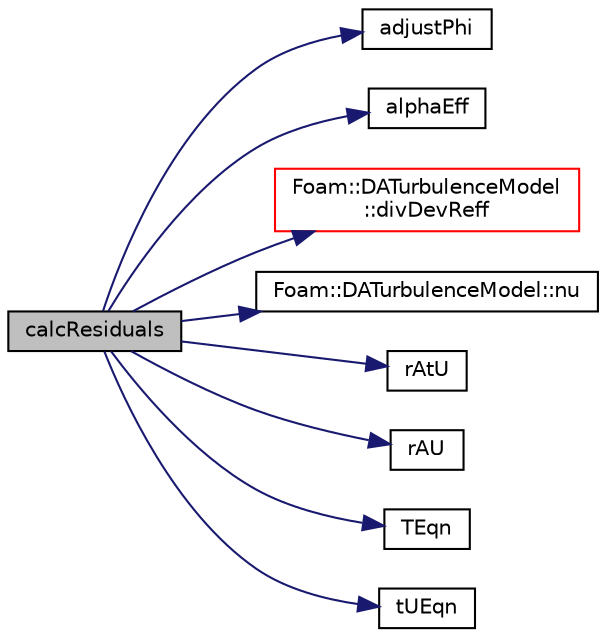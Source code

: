 digraph "calcResiduals"
{
  bgcolor="transparent";
  edge [fontname="Helvetica",fontsize="10",labelfontname="Helvetica",labelfontsize="10"];
  node [fontname="Helvetica",fontsize="10",shape=record];
  rankdir="LR";
  Node26 [label="calcResiduals",height=0.2,width=0.4,color="black", fillcolor="grey75", style="filled", fontcolor="black"];
  Node26 -> Node27 [color="midnightblue",fontsize="10",style="solid",fontname="Helvetica"];
  Node27 [label="adjustPhi",height=0.2,width=0.4,color="black",URL="$pEqnSimple_8H.html#a2763a4e809e5ae1f9caf5fb4bc42a66e"];
  Node26 -> Node28 [color="midnightblue",fontsize="10",style="solid",fontname="Helvetica"];
  Node28 [label="alphaEff",height=0.2,width=0.4,color="black",URL="$TEqnSimpleT_8H.html#ad145252fff6dd3b727ad3f1641750383"];
  Node26 -> Node29 [color="midnightblue",fontsize="10",style="solid",fontname="Helvetica"];
  Node29 [label="Foam::DATurbulenceModel\l::divDevReff",height=0.2,width=0.4,color="red",URL="$classFoam_1_1DATurbulenceModel.html#ad8359dd6d4725c9ccca5b9e6b6934b5f",tooltip="divDev terms "];
  Node26 -> Node32 [color="midnightblue",fontsize="10",style="solid",fontname="Helvetica"];
  Node32 [label="Foam::DATurbulenceModel::nu",height=0.2,width=0.4,color="black",URL="$classFoam_1_1DATurbulenceModel.html#a8ec0cfa6e40933dad3a642f390950937",tooltip="get the nu field "];
  Node26 -> Node33 [color="midnightblue",fontsize="10",style="solid",fontname="Helvetica"];
  Node33 [label="rAtU",height=0.2,width=0.4,color="black",URL="$pEqnRhoSimpleC_8H.html#af0ca220b579a630d505b444580d37b50"];
  Node26 -> Node34 [color="midnightblue",fontsize="10",style="solid",fontname="Helvetica"];
  Node34 [label="rAU",height=0.2,width=0.4,color="black",URL="$pEqnRhoSimpleC_8H.html#a4ae3ff6f0732a8a206a641d7ff2d9f7d"];
  Node26 -> Node35 [color="midnightblue",fontsize="10",style="solid",fontname="Helvetica"];
  Node35 [label="TEqn",height=0.2,width=0.4,color="black",URL="$TEqnSimpleT_8H.html#a180e328c04d4cb9f2fe2da8ad248622f"];
  Node26 -> Node36 [color="midnightblue",fontsize="10",style="solid",fontname="Helvetica"];
  Node36 [label="tUEqn",height=0.2,width=0.4,color="black",URL="$UEqnRhoSimpleC_8H.html#a9049e0a4ec4ba05187c2c500ad21958a"];
}
